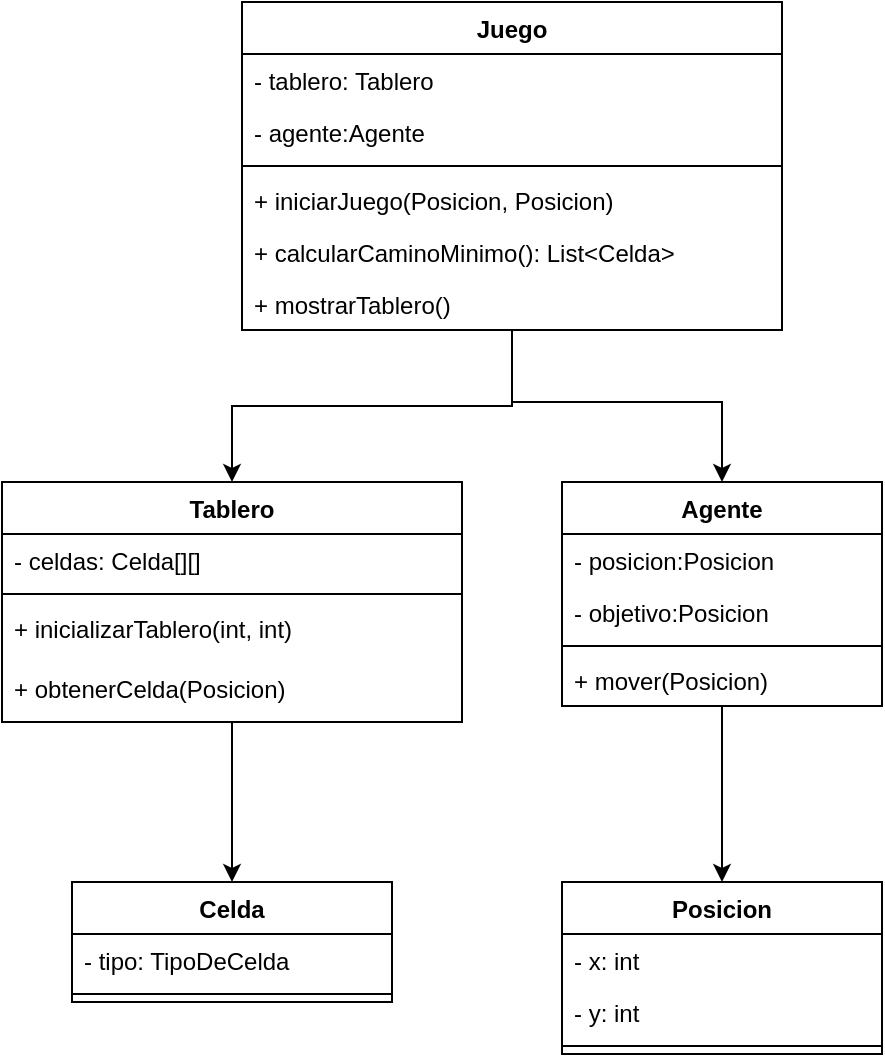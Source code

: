 <mxfile version="21.7.2" type="github">
  <diagram name="Page-1" id="873GaPTSlBDQaNZQJHQZ">
    <mxGraphModel dx="708" dy="1638" grid="1" gridSize="10" guides="1" tooltips="1" connect="1" arrows="1" fold="1" page="1" pageScale="1" pageWidth="1100" pageHeight="850" math="0" shadow="0">
      <root>
        <mxCell id="0" />
        <mxCell id="1" parent="0" />
        <mxCell id="hTCNRcuJ1bF9UA9Eobw3-32" style="edgeStyle=orthogonalEdgeStyle;rounded=0;orthogonalLoop=1;jettySize=auto;html=1;exitX=0.5;exitY=1;exitDx=0;exitDy=0;entryX=0.5;entryY=0;entryDx=0;entryDy=0;" edge="1" parent="1" source="hTCNRcuJ1bF9UA9Eobw3-1" target="hTCNRcuJ1bF9UA9Eobw3-15">
          <mxGeometry relative="1" as="geometry" />
        </mxCell>
        <mxCell id="hTCNRcuJ1bF9UA9Eobw3-1" value="Tablero" style="swimlane;fontStyle=1;align=center;verticalAlign=top;childLayout=stackLayout;horizontal=1;startSize=26;horizontalStack=0;resizeParent=1;resizeParentMax=0;resizeLast=0;collapsible=1;marginBottom=0;whiteSpace=wrap;html=1;" vertex="1" parent="1">
          <mxGeometry x="80" y="200" width="230" height="120" as="geometry" />
        </mxCell>
        <mxCell id="hTCNRcuJ1bF9UA9Eobw3-2" value="- celdas: Celda[][]" style="text;strokeColor=none;fillColor=none;align=left;verticalAlign=top;spacingLeft=4;spacingRight=4;overflow=hidden;rotatable=0;points=[[0,0.5],[1,0.5]];portConstraint=eastwest;whiteSpace=wrap;html=1;" vertex="1" parent="hTCNRcuJ1bF9UA9Eobw3-1">
          <mxGeometry y="26" width="230" height="26" as="geometry" />
        </mxCell>
        <mxCell id="hTCNRcuJ1bF9UA9Eobw3-3" value="" style="line;strokeWidth=1;fillColor=none;align=left;verticalAlign=middle;spacingTop=-1;spacingLeft=3;spacingRight=3;rotatable=0;labelPosition=right;points=[];portConstraint=eastwest;strokeColor=inherit;" vertex="1" parent="hTCNRcuJ1bF9UA9Eobw3-1">
          <mxGeometry y="52" width="230" height="8" as="geometry" />
        </mxCell>
        <mxCell id="hTCNRcuJ1bF9UA9Eobw3-14" value="+ inicializarTablero(int, int)" style="text;strokeColor=none;fillColor=none;align=left;verticalAlign=top;spacingLeft=4;spacingRight=4;overflow=hidden;rotatable=0;points=[[0,0.5],[1,0.5]];portConstraint=eastwest;whiteSpace=wrap;html=1;" vertex="1" parent="hTCNRcuJ1bF9UA9Eobw3-1">
          <mxGeometry y="60" width="230" height="30" as="geometry" />
        </mxCell>
        <mxCell id="hTCNRcuJ1bF9UA9Eobw3-4" value="+ obtenerCelda(Posicion)" style="text;strokeColor=none;fillColor=none;align=left;verticalAlign=top;spacingLeft=4;spacingRight=4;overflow=hidden;rotatable=0;points=[[0,0.5],[1,0.5]];portConstraint=eastwest;whiteSpace=wrap;html=1;" vertex="1" parent="hTCNRcuJ1bF9UA9Eobw3-1">
          <mxGeometry y="90" width="230" height="30" as="geometry" />
        </mxCell>
        <mxCell id="hTCNRcuJ1bF9UA9Eobw3-29" style="edgeStyle=orthogonalEdgeStyle;rounded=0;orthogonalLoop=1;jettySize=auto;html=1;exitX=0.5;exitY=1;exitDx=0;exitDy=0;entryX=0.5;entryY=0;entryDx=0;entryDy=0;" edge="1" parent="1" source="hTCNRcuJ1bF9UA9Eobw3-6" target="hTCNRcuJ1bF9UA9Eobw3-1">
          <mxGeometry relative="1" as="geometry" />
        </mxCell>
        <mxCell id="hTCNRcuJ1bF9UA9Eobw3-30" value="" style="edgeStyle=orthogonalEdgeStyle;rounded=0;orthogonalLoop=1;jettySize=auto;html=1;entryX=0.5;entryY=0;entryDx=0;entryDy=0;" edge="1" parent="1" source="hTCNRcuJ1bF9UA9Eobw3-6" target="hTCNRcuJ1bF9UA9Eobw3-19">
          <mxGeometry relative="1" as="geometry">
            <Array as="points">
              <mxPoint x="335" y="160" />
              <mxPoint x="440" y="160" />
            </Array>
          </mxGeometry>
        </mxCell>
        <mxCell id="hTCNRcuJ1bF9UA9Eobw3-6" value="Juego" style="swimlane;fontStyle=1;align=center;verticalAlign=top;childLayout=stackLayout;horizontal=1;startSize=26;horizontalStack=0;resizeParent=1;resizeParentMax=0;resizeLast=0;collapsible=1;marginBottom=0;whiteSpace=wrap;html=1;" vertex="1" parent="1">
          <mxGeometry x="200" y="-40" width="270" height="164" as="geometry" />
        </mxCell>
        <mxCell id="hTCNRcuJ1bF9UA9Eobw3-7" value="- tablero: Tablero" style="text;strokeColor=none;fillColor=none;align=left;verticalAlign=top;spacingLeft=4;spacingRight=4;overflow=hidden;rotatable=0;points=[[0,0.5],[1,0.5]];portConstraint=eastwest;whiteSpace=wrap;html=1;" vertex="1" parent="hTCNRcuJ1bF9UA9Eobw3-6">
          <mxGeometry y="26" width="270" height="26" as="geometry" />
        </mxCell>
        <mxCell id="hTCNRcuJ1bF9UA9Eobw3-10" value="- agente:Agente" style="text;strokeColor=none;fillColor=none;align=left;verticalAlign=top;spacingLeft=4;spacingRight=4;overflow=hidden;rotatable=0;points=[[0,0.5],[1,0.5]];portConstraint=eastwest;whiteSpace=wrap;html=1;" vertex="1" parent="hTCNRcuJ1bF9UA9Eobw3-6">
          <mxGeometry y="52" width="270" height="26" as="geometry" />
        </mxCell>
        <mxCell id="hTCNRcuJ1bF9UA9Eobw3-8" value="" style="line;strokeWidth=1;fillColor=none;align=left;verticalAlign=middle;spacingTop=-1;spacingLeft=3;spacingRight=3;rotatable=0;labelPosition=right;points=[];portConstraint=eastwest;strokeColor=inherit;" vertex="1" parent="hTCNRcuJ1bF9UA9Eobw3-6">
          <mxGeometry y="78" width="270" height="8" as="geometry" />
        </mxCell>
        <mxCell id="hTCNRcuJ1bF9UA9Eobw3-9" value="+ iniciarJuego(Posicion, Posicion)" style="text;strokeColor=none;fillColor=none;align=left;verticalAlign=top;spacingLeft=4;spacingRight=4;overflow=hidden;rotatable=0;points=[[0,0.5],[1,0.5]];portConstraint=eastwest;whiteSpace=wrap;html=1;" vertex="1" parent="hTCNRcuJ1bF9UA9Eobw3-6">
          <mxGeometry y="86" width="270" height="26" as="geometry" />
        </mxCell>
        <mxCell id="hTCNRcuJ1bF9UA9Eobw3-12" value="+ calcularCaminoMinimo(): List&amp;lt;Celda&amp;gt;" style="text;strokeColor=none;fillColor=none;align=left;verticalAlign=top;spacingLeft=4;spacingRight=4;overflow=hidden;rotatable=0;points=[[0,0.5],[1,0.5]];portConstraint=eastwest;whiteSpace=wrap;html=1;" vertex="1" parent="hTCNRcuJ1bF9UA9Eobw3-6">
          <mxGeometry y="112" width="270" height="26" as="geometry" />
        </mxCell>
        <mxCell id="hTCNRcuJ1bF9UA9Eobw3-11" value="+ mostrarTablero()" style="text;strokeColor=none;fillColor=none;align=left;verticalAlign=top;spacingLeft=4;spacingRight=4;overflow=hidden;rotatable=0;points=[[0,0.5],[1,0.5]];portConstraint=eastwest;whiteSpace=wrap;html=1;" vertex="1" parent="hTCNRcuJ1bF9UA9Eobw3-6">
          <mxGeometry y="138" width="270" height="26" as="geometry" />
        </mxCell>
        <mxCell id="hTCNRcuJ1bF9UA9Eobw3-15" value="Celda" style="swimlane;fontStyle=1;align=center;verticalAlign=top;childLayout=stackLayout;horizontal=1;startSize=26;horizontalStack=0;resizeParent=1;resizeParentMax=0;resizeLast=0;collapsible=1;marginBottom=0;whiteSpace=wrap;html=1;" vertex="1" parent="1">
          <mxGeometry x="115" y="400" width="160" height="60" as="geometry" />
        </mxCell>
        <mxCell id="hTCNRcuJ1bF9UA9Eobw3-16" value="- tipo: TipoDeCelda" style="text;strokeColor=none;fillColor=none;align=left;verticalAlign=top;spacingLeft=4;spacingRight=4;overflow=hidden;rotatable=0;points=[[0,0.5],[1,0.5]];portConstraint=eastwest;whiteSpace=wrap;html=1;" vertex="1" parent="hTCNRcuJ1bF9UA9Eobw3-15">
          <mxGeometry y="26" width="160" height="26" as="geometry" />
        </mxCell>
        <mxCell id="hTCNRcuJ1bF9UA9Eobw3-17" value="" style="line;strokeWidth=1;fillColor=none;align=left;verticalAlign=middle;spacingTop=-1;spacingLeft=3;spacingRight=3;rotatable=0;labelPosition=right;points=[];portConstraint=eastwest;strokeColor=inherit;" vertex="1" parent="hTCNRcuJ1bF9UA9Eobw3-15">
          <mxGeometry y="52" width="160" height="8" as="geometry" />
        </mxCell>
        <mxCell id="hTCNRcuJ1bF9UA9Eobw3-31" style="edgeStyle=orthogonalEdgeStyle;rounded=0;orthogonalLoop=1;jettySize=auto;html=1;exitX=0.5;exitY=1;exitDx=0;exitDy=0;entryX=0.5;entryY=0;entryDx=0;entryDy=0;" edge="1" parent="1" source="hTCNRcuJ1bF9UA9Eobw3-19" target="hTCNRcuJ1bF9UA9Eobw3-24">
          <mxGeometry relative="1" as="geometry" />
        </mxCell>
        <mxCell id="hTCNRcuJ1bF9UA9Eobw3-19" value="Agente" style="swimlane;fontStyle=1;align=center;verticalAlign=top;childLayout=stackLayout;horizontal=1;startSize=26;horizontalStack=0;resizeParent=1;resizeParentMax=0;resizeLast=0;collapsible=1;marginBottom=0;whiteSpace=wrap;html=1;" vertex="1" parent="1">
          <mxGeometry x="360" y="200" width="160" height="112" as="geometry" />
        </mxCell>
        <mxCell id="hTCNRcuJ1bF9UA9Eobw3-20" value="- posicion:Posicion" style="text;strokeColor=none;fillColor=none;align=left;verticalAlign=top;spacingLeft=4;spacingRight=4;overflow=hidden;rotatable=0;points=[[0,0.5],[1,0.5]];portConstraint=eastwest;whiteSpace=wrap;html=1;" vertex="1" parent="hTCNRcuJ1bF9UA9Eobw3-19">
          <mxGeometry y="26" width="160" height="26" as="geometry" />
        </mxCell>
        <mxCell id="hTCNRcuJ1bF9UA9Eobw3-23" value="- objetivo:Posicion" style="text;strokeColor=none;fillColor=none;align=left;verticalAlign=top;spacingLeft=4;spacingRight=4;overflow=hidden;rotatable=0;points=[[0,0.5],[1,0.5]];portConstraint=eastwest;whiteSpace=wrap;html=1;" vertex="1" parent="hTCNRcuJ1bF9UA9Eobw3-19">
          <mxGeometry y="52" width="160" height="26" as="geometry" />
        </mxCell>
        <mxCell id="hTCNRcuJ1bF9UA9Eobw3-21" value="" style="line;strokeWidth=1;fillColor=none;align=left;verticalAlign=middle;spacingTop=-1;spacingLeft=3;spacingRight=3;rotatable=0;labelPosition=right;points=[];portConstraint=eastwest;strokeColor=inherit;" vertex="1" parent="hTCNRcuJ1bF9UA9Eobw3-19">
          <mxGeometry y="78" width="160" height="8" as="geometry" />
        </mxCell>
        <mxCell id="hTCNRcuJ1bF9UA9Eobw3-22" value="+ mover(Posicion)" style="text;strokeColor=none;fillColor=none;align=left;verticalAlign=top;spacingLeft=4;spacingRight=4;overflow=hidden;rotatable=0;points=[[0,0.5],[1,0.5]];portConstraint=eastwest;whiteSpace=wrap;html=1;" vertex="1" parent="hTCNRcuJ1bF9UA9Eobw3-19">
          <mxGeometry y="86" width="160" height="26" as="geometry" />
        </mxCell>
        <mxCell id="hTCNRcuJ1bF9UA9Eobw3-24" value="Posicion" style="swimlane;fontStyle=1;align=center;verticalAlign=top;childLayout=stackLayout;horizontal=1;startSize=26;horizontalStack=0;resizeParent=1;resizeParentMax=0;resizeLast=0;collapsible=1;marginBottom=0;whiteSpace=wrap;html=1;" vertex="1" parent="1">
          <mxGeometry x="360" y="400" width="160" height="86" as="geometry" />
        </mxCell>
        <mxCell id="hTCNRcuJ1bF9UA9Eobw3-25" value="- x: int" style="text;strokeColor=none;fillColor=none;align=left;verticalAlign=top;spacingLeft=4;spacingRight=4;overflow=hidden;rotatable=0;points=[[0,0.5],[1,0.5]];portConstraint=eastwest;whiteSpace=wrap;html=1;" vertex="1" parent="hTCNRcuJ1bF9UA9Eobw3-24">
          <mxGeometry y="26" width="160" height="26" as="geometry" />
        </mxCell>
        <mxCell id="hTCNRcuJ1bF9UA9Eobw3-26" value="- y: int" style="text;strokeColor=none;fillColor=none;align=left;verticalAlign=top;spacingLeft=4;spacingRight=4;overflow=hidden;rotatable=0;points=[[0,0.5],[1,0.5]];portConstraint=eastwest;whiteSpace=wrap;html=1;" vertex="1" parent="hTCNRcuJ1bF9UA9Eobw3-24">
          <mxGeometry y="52" width="160" height="26" as="geometry" />
        </mxCell>
        <mxCell id="hTCNRcuJ1bF9UA9Eobw3-27" value="" style="line;strokeWidth=1;fillColor=none;align=left;verticalAlign=middle;spacingTop=-1;spacingLeft=3;spacingRight=3;rotatable=0;labelPosition=right;points=[];portConstraint=eastwest;strokeColor=inherit;" vertex="1" parent="hTCNRcuJ1bF9UA9Eobw3-24">
          <mxGeometry y="78" width="160" height="8" as="geometry" />
        </mxCell>
      </root>
    </mxGraphModel>
  </diagram>
</mxfile>
